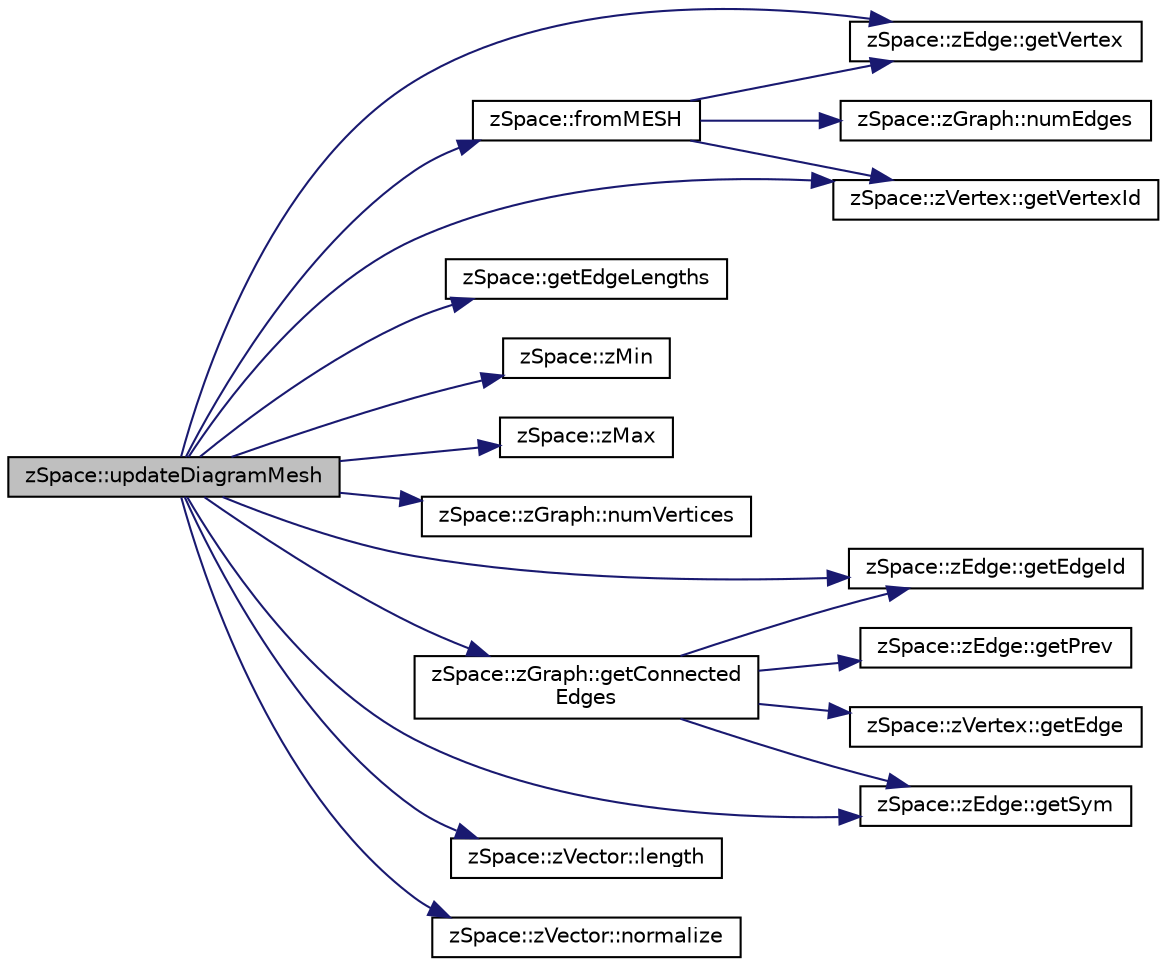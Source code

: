 digraph "zSpace::updateDiagramMesh"
{
 // LATEX_PDF_SIZE
  edge [fontname="Helvetica",fontsize="10",labelfontname="Helvetica",labelfontsize="10"];
  node [fontname="Helvetica",fontsize="10",shape=record];
  rankdir="LR";
  Node65 [label="zSpace::updateDiagramMesh",height=0.2,width=0.4,color="black", fillcolor="grey75", style="filled", fontcolor="black",tooltip="This method updates the input diagram - form / force mesh."];
  Node65 -> Node66 [color="midnightblue",fontsize="10",style="solid",fontname="Helvetica"];
  Node66 [label="zSpace::fromMESH",height=0.2,width=0.4,color="black", fillcolor="white", style="filled",URL="$group__z_i_o___graph.html#gaf0c07f18c8822ecfe7fc06304527d209",tooltip="This method creates zGraph from a input zMesh."];
  Node66 -> Node67 [color="midnightblue",fontsize="10",style="solid",fontname="Helvetica"];
  Node67 [label="zSpace::zGraph::numEdges",height=0.2,width=0.4,color="black", fillcolor="white", style="filled",URL="$classz_space_1_1z_graph.html#a0c062c1592a7264cbf11f652edb25f92",tooltip="This method returns the number of half edges in the graph or mesh."];
  Node66 -> Node68 [color="midnightblue",fontsize="10",style="solid",fontname="Helvetica"];
  Node68 [label="zSpace::zEdge::getVertex",height=0.2,width=0.4,color="black", fillcolor="white", style="filled",URL="$classz_space_1_1z_edge.html#a07c082aa54f78145fdcd5e5e4bb889f1",tooltip="This method returns the vertex pointed to by the current zEdge."];
  Node66 -> Node69 [color="midnightblue",fontsize="10",style="solid",fontname="Helvetica"];
  Node69 [label="zSpace::zVertex::getVertexId",height=0.2,width=0.4,color="black", fillcolor="white", style="filled",URL="$classz_space_1_1z_vertex.html#ae6637ab378719b6c68c8237777fd065e",tooltip="This method returns the vertexId of current zVertex."];
  Node65 -> Node70 [color="midnightblue",fontsize="10",style="solid",fontname="Helvetica"];
  Node70 [label="zSpace::getEdgeLengths",height=0.2,width=0.4,color="black", fillcolor="white", style="filled",URL="$group__z_graph_mesh_utilities.html#ga571a5210f8df39a7fc210adeab068777",tooltip="This method computes the lengths of the edges of a zGraph/zMesh."];
  Node65 -> Node71 [color="midnightblue",fontsize="10",style="solid",fontname="Helvetica"];
  Node71 [label="zSpace::zMin",height=0.2,width=0.4,color="black", fillcolor="white", style="filled",URL="$group__z_core_utilities.html#ga2eb6fc5b163e7ebfbc3af744f9dfe8bd",tooltip="This method returns the minimum of the two input values."];
  Node65 -> Node72 [color="midnightblue",fontsize="10",style="solid",fontname="Helvetica"];
  Node72 [label="zSpace::zMax",height=0.2,width=0.4,color="black", fillcolor="white", style="filled",URL="$group__z_core_utilities.html#gacb877a2c4d1cc7223201689ba437d5dd",tooltip="This method returns the maximum of the two input values."];
  Node65 -> Node73 [color="midnightblue",fontsize="10",style="solid",fontname="Helvetica"];
  Node73 [label="zSpace::zGraph::numVertices",height=0.2,width=0.4,color="black", fillcolor="white", style="filled",URL="$classz_space_1_1z_graph.html#a32a9a23b93c41033485543e0768e7f6a",tooltip="This method returns the number of vertices in the graph or mesh."];
  Node65 -> Node74 [color="midnightblue",fontsize="10",style="solid",fontname="Helvetica"];
  Node74 [label="zSpace::zGraph::getConnected\lEdges",height=0.2,width=0.4,color="black", fillcolor="white", style="filled",URL="$classz_space_1_1z_graph.html#ab623e9a3bfc70e1f140b911cb0645bd2",tooltip="This method gets the edges connected to input zVertex or zEdge."];
  Node74 -> Node75 [color="midnightblue",fontsize="10",style="solid",fontname="Helvetica"];
  Node75 [label="zSpace::zVertex::getEdge",height=0.2,width=0.4,color="black", fillcolor="white", style="filled",URL="$classz_space_1_1z_vertex.html#a7d187864963f642666b8c3bcfecee6e9",tooltip="This method returns the associated edge of current zVertex."];
  Node74 -> Node76 [color="midnightblue",fontsize="10",style="solid",fontname="Helvetica"];
  Node76 [label="zSpace::zEdge::getEdgeId",height=0.2,width=0.4,color="black", fillcolor="white", style="filled",URL="$classz_space_1_1z_edge.html#acd6947ccba055fa6c31d6d386fe68e12",tooltip="This method returns the edgeId of current zEdge."];
  Node74 -> Node77 [color="midnightblue",fontsize="10",style="solid",fontname="Helvetica"];
  Node77 [label="zSpace::zEdge::getPrev",height=0.2,width=0.4,color="black", fillcolor="white", style="filled",URL="$classz_space_1_1z_edge.html#a01d9d153f7c5ec381474e815384f7d30",tooltip="This method returns the previous edge of current zEdge."];
  Node74 -> Node78 [color="midnightblue",fontsize="10",style="solid",fontname="Helvetica"];
  Node78 [label="zSpace::zEdge::getSym",height=0.2,width=0.4,color="black", fillcolor="white", style="filled",URL="$classz_space_1_1z_edge.html#a461679ac74cc371ad32e94092848f536",tooltip="This method returns the symmetry edge of current zEdge."];
  Node65 -> Node68 [color="midnightblue",fontsize="10",style="solid",fontname="Helvetica"];
  Node65 -> Node69 [color="midnightblue",fontsize="10",style="solid",fontname="Helvetica"];
  Node65 -> Node79 [color="midnightblue",fontsize="10",style="solid",fontname="Helvetica"];
  Node79 [label="zSpace::zVector::length",height=0.2,width=0.4,color="black", fillcolor="white", style="filled",URL="$classz_space_1_1z_vector.html#aa3e1fd350f48b30428f95e716a4e3400",tooltip="This method returns the magnitude/length of the zVector."];
  Node65 -> Node78 [color="midnightblue",fontsize="10",style="solid",fontname="Helvetica"];
  Node65 -> Node76 [color="midnightblue",fontsize="10",style="solid",fontname="Helvetica"];
  Node65 -> Node80 [color="midnightblue",fontsize="10",style="solid",fontname="Helvetica"];
  Node80 [label="zSpace::zVector::normalize",height=0.2,width=0.4,color="black", fillcolor="white", style="filled",URL="$classz_space_1_1z_vector.html#a27d075d5055bb92ddfe63fae4010339b",tooltip="This method normalizes the vector to unit length."];
}
